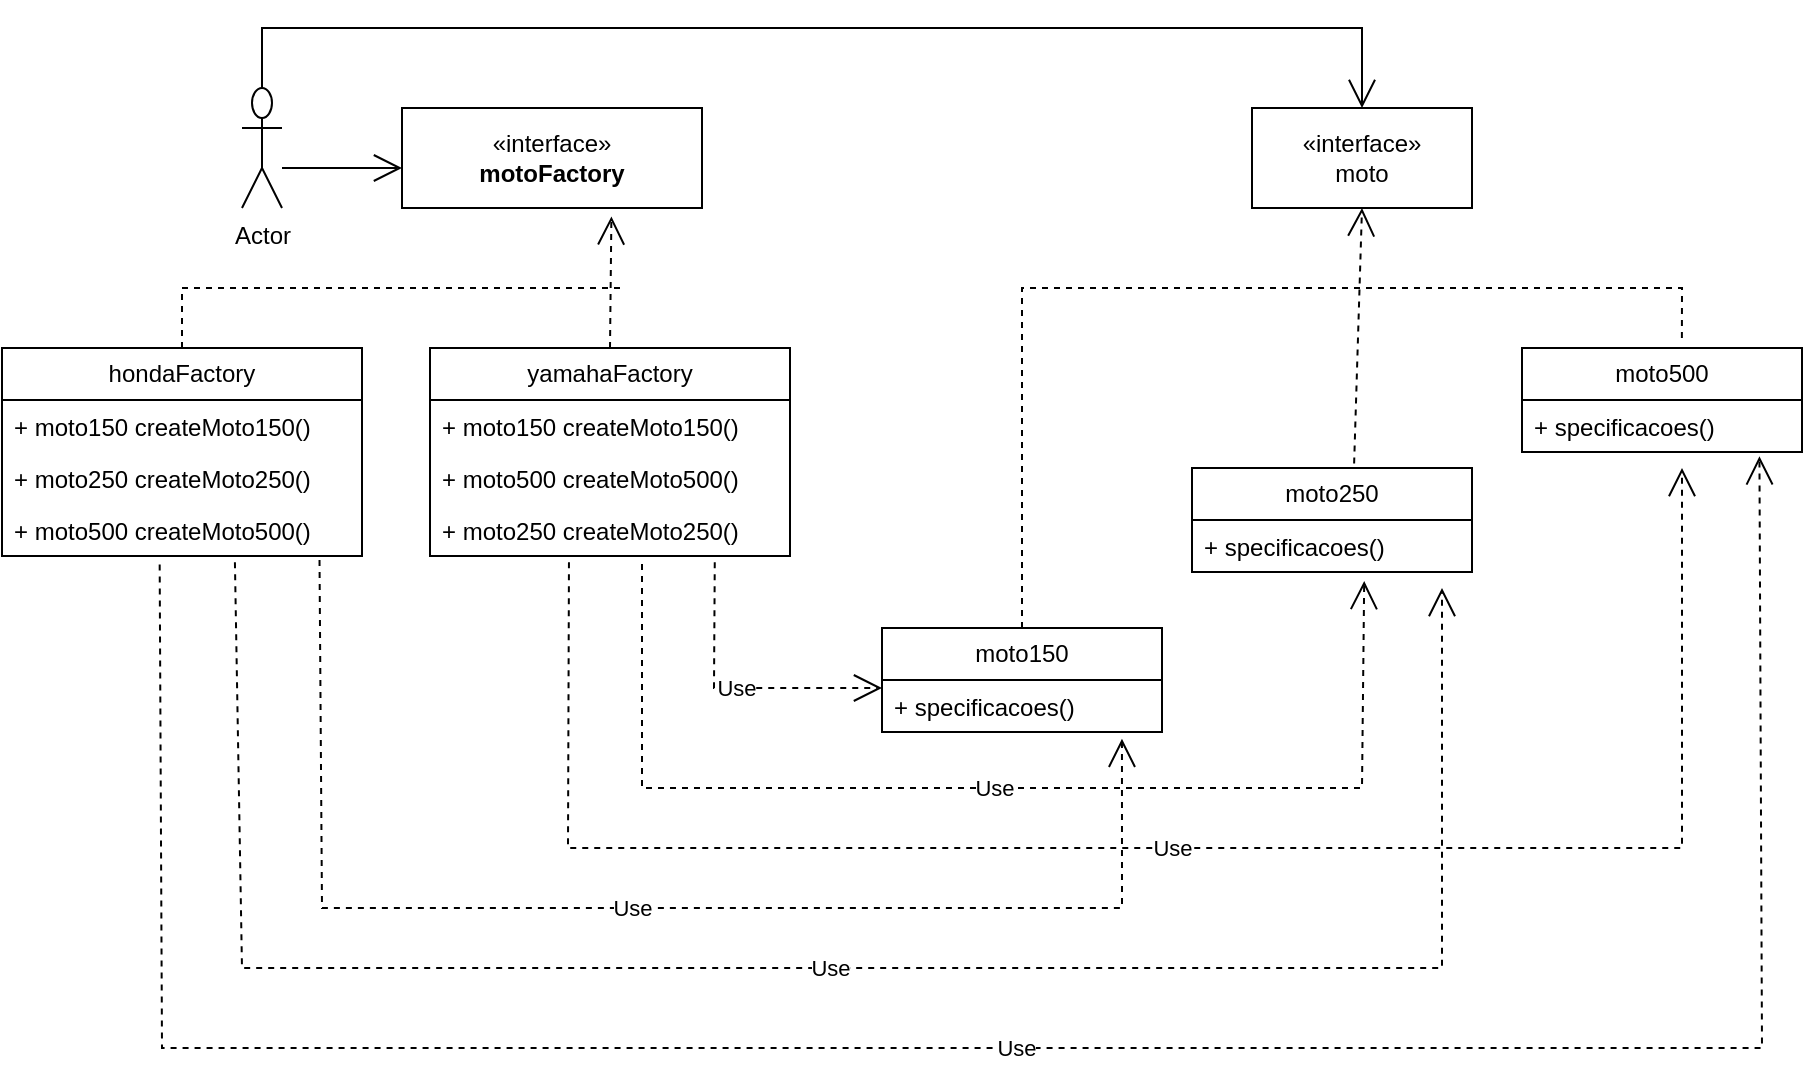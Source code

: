 <mxfile version="26.3.0">
  <diagram id="C5RBs43oDa-KdzZeNtuy" name="Page-1">
    <mxGraphModel dx="1853" dy="507" grid="1" gridSize="10" guides="1" tooltips="1" connect="1" arrows="1" fold="1" page="1" pageScale="1" pageWidth="827" pageHeight="1169" math="0" shadow="0">
      <root>
        <mxCell id="WIyWlLk6GJQsqaUBKTNV-0" />
        <mxCell id="WIyWlLk6GJQsqaUBKTNV-1" parent="WIyWlLk6GJQsqaUBKTNV-0" />
        <mxCell id="UdT3Eq24yxNsRVPchGhM-0" value="Actor" style="shape=umlActor;verticalLabelPosition=bottom;verticalAlign=top;html=1;" parent="WIyWlLk6GJQsqaUBKTNV-1" vertex="1">
          <mxGeometry x="40" y="250" width="20" height="60" as="geometry" />
        </mxCell>
        <mxCell id="UdT3Eq24yxNsRVPchGhM-1" value="«interface»&lt;br&gt;&lt;b&gt;motoFactory&lt;/b&gt;" style="html=1;whiteSpace=wrap;" parent="WIyWlLk6GJQsqaUBKTNV-1" vertex="1">
          <mxGeometry x="120" y="260" width="150" height="50" as="geometry" />
        </mxCell>
        <mxCell id="UdT3Eq24yxNsRVPchGhM-4" value="" style="endArrow=open;endFill=1;endSize=12;html=1;rounded=0;" parent="WIyWlLk6GJQsqaUBKTNV-1" edge="1">
          <mxGeometry width="160" relative="1" as="geometry">
            <mxPoint x="60" y="290" as="sourcePoint" />
            <mxPoint x="120" y="290" as="targetPoint" />
          </mxGeometry>
        </mxCell>
        <mxCell id="UdT3Eq24yxNsRVPchGhM-14" value="hondaFactory" style="swimlane;fontStyle=0;childLayout=stackLayout;horizontal=1;startSize=26;fillColor=none;horizontalStack=0;resizeParent=1;resizeParentMax=0;resizeLast=0;collapsible=1;marginBottom=0;whiteSpace=wrap;html=1;" parent="WIyWlLk6GJQsqaUBKTNV-1" vertex="1">
          <mxGeometry x="-80" y="380" width="180" height="104" as="geometry" />
        </mxCell>
        <mxCell id="UdT3Eq24yxNsRVPchGhM-15" value="+ moto150 createMoto150()" style="text;strokeColor=none;fillColor=none;align=left;verticalAlign=top;spacingLeft=4;spacingRight=4;overflow=hidden;rotatable=0;points=[[0,0.5],[1,0.5]];portConstraint=eastwest;whiteSpace=wrap;html=1;" parent="UdT3Eq24yxNsRVPchGhM-14" vertex="1">
          <mxGeometry y="26" width="180" height="26" as="geometry" />
        </mxCell>
        <mxCell id="UdT3Eq24yxNsRVPchGhM-16" value="+ moto250 createMoto250()" style="text;strokeColor=none;fillColor=none;align=left;verticalAlign=top;spacingLeft=4;spacingRight=4;overflow=hidden;rotatable=0;points=[[0,0.5],[1,0.5]];portConstraint=eastwest;whiteSpace=wrap;html=1;" parent="UdT3Eq24yxNsRVPchGhM-14" vertex="1">
          <mxGeometry y="52" width="180" height="26" as="geometry" />
        </mxCell>
        <mxCell id="UdT3Eq24yxNsRVPchGhM-17" value="+ moto500 createMoto500()" style="text;strokeColor=none;fillColor=none;align=left;verticalAlign=top;spacingLeft=4;spacingRight=4;overflow=hidden;rotatable=0;points=[[0,0.5],[1,0.5]];portConstraint=eastwest;whiteSpace=wrap;html=1;" parent="UdT3Eq24yxNsRVPchGhM-14" vertex="1">
          <mxGeometry y="78" width="180" height="26" as="geometry" />
        </mxCell>
        <mxCell id="UdT3Eq24yxNsRVPchGhM-18" value="yamahaFactory" style="swimlane;fontStyle=0;childLayout=stackLayout;horizontal=1;startSize=26;fillColor=none;horizontalStack=0;resizeParent=1;resizeParentMax=0;resizeLast=0;collapsible=1;marginBottom=0;whiteSpace=wrap;html=1;" parent="WIyWlLk6GJQsqaUBKTNV-1" vertex="1">
          <mxGeometry x="134" y="380" width="180" height="104" as="geometry" />
        </mxCell>
        <mxCell id="bhRrYitvtEcA9p7LAJBD-0" value="+ moto150 createMoto150()" style="text;strokeColor=none;fillColor=none;align=left;verticalAlign=top;spacingLeft=4;spacingRight=4;overflow=hidden;rotatable=0;points=[[0,0.5],[1,0.5]];portConstraint=eastwest;whiteSpace=wrap;html=1;" vertex="1" parent="UdT3Eq24yxNsRVPchGhM-18">
          <mxGeometry y="26" width="180" height="26" as="geometry" />
        </mxCell>
        <mxCell id="bhRrYitvtEcA9p7LAJBD-2" value="+ moto500 createMoto500()" style="text;strokeColor=none;fillColor=none;align=left;verticalAlign=top;spacingLeft=4;spacingRight=4;overflow=hidden;rotatable=0;points=[[0,0.5],[1,0.5]];portConstraint=eastwest;whiteSpace=wrap;html=1;" vertex="1" parent="UdT3Eq24yxNsRVPchGhM-18">
          <mxGeometry y="52" width="180" height="26" as="geometry" />
        </mxCell>
        <mxCell id="bhRrYitvtEcA9p7LAJBD-1" value="+ moto250 createMoto250()" style="text;strokeColor=none;fillColor=none;align=left;verticalAlign=top;spacingLeft=4;spacingRight=4;overflow=hidden;rotatable=0;points=[[0,0.5],[1,0.5]];portConstraint=eastwest;whiteSpace=wrap;html=1;" vertex="1" parent="UdT3Eq24yxNsRVPchGhM-18">
          <mxGeometry y="78" width="180" height="26" as="geometry" />
        </mxCell>
        <mxCell id="UdT3Eq24yxNsRVPchGhM-22" value="" style="endArrow=open;endFill=1;endSize=12;html=1;rounded=0;exitX=0.5;exitY=0;exitDx=0;exitDy=0;entryX=0.698;entryY=1.084;entryDx=0;entryDy=0;entryPerimeter=0;dashed=1;" parent="WIyWlLk6GJQsqaUBKTNV-1" source="UdT3Eq24yxNsRVPchGhM-18" target="UdT3Eq24yxNsRVPchGhM-1" edge="1">
          <mxGeometry width="160" relative="1" as="geometry">
            <mxPoint x="300" y="390" as="sourcePoint" />
            <mxPoint x="460" y="390" as="targetPoint" />
            <Array as="points" />
          </mxGeometry>
        </mxCell>
        <mxCell id="UdT3Eq24yxNsRVPchGhM-23" value="" style="endArrow=none;endFill=1;endSize=12;html=1;rounded=0;exitX=0.5;exitY=0;exitDx=0;exitDy=0;dashed=1;startFill=0;" parent="WIyWlLk6GJQsqaUBKTNV-1" source="UdT3Eq24yxNsRVPchGhM-14" edge="1">
          <mxGeometry width="160" relative="1" as="geometry">
            <mxPoint x="300" y="390" as="sourcePoint" />
            <mxPoint x="230" y="350" as="targetPoint" />
            <Array as="points">
              <mxPoint x="10" y="350" />
            </Array>
          </mxGeometry>
        </mxCell>
        <mxCell id="UdT3Eq24yxNsRVPchGhM-24" value="moto150" style="swimlane;fontStyle=0;childLayout=stackLayout;horizontal=1;startSize=26;fillColor=none;horizontalStack=0;resizeParent=1;resizeParentMax=0;resizeLast=0;collapsible=1;marginBottom=0;whiteSpace=wrap;html=1;" parent="WIyWlLk6GJQsqaUBKTNV-1" vertex="1">
          <mxGeometry x="360" y="520" width="140" height="52" as="geometry" />
        </mxCell>
        <mxCell id="UdT3Eq24yxNsRVPchGhM-25" value="+ specificacoes()" style="text;strokeColor=none;fillColor=none;align=left;verticalAlign=top;spacingLeft=4;spacingRight=4;overflow=hidden;rotatable=0;points=[[0,0.5],[1,0.5]];portConstraint=eastwest;whiteSpace=wrap;html=1;" parent="UdT3Eq24yxNsRVPchGhM-24" vertex="1">
          <mxGeometry y="26" width="140" height="26" as="geometry" />
        </mxCell>
        <mxCell id="UdT3Eq24yxNsRVPchGhM-28" value="«interface»&lt;br&gt;&lt;div&gt;moto&lt;/div&gt;" style="html=1;whiteSpace=wrap;" parent="WIyWlLk6GJQsqaUBKTNV-1" vertex="1">
          <mxGeometry x="545" y="260" width="110" height="50" as="geometry" />
        </mxCell>
        <mxCell id="UdT3Eq24yxNsRVPchGhM-29" value="" style="endArrow=open;endFill=1;endSize=12;html=1;rounded=0;exitX=0.5;exitY=0;exitDx=0;exitDy=0;entryX=0.5;entryY=0;entryDx=0;entryDy=0;exitPerimeter=0;" parent="WIyWlLk6GJQsqaUBKTNV-1" source="UdT3Eq24yxNsRVPchGhM-0" target="UdT3Eq24yxNsRVPchGhM-28" edge="1">
          <mxGeometry width="160" relative="1" as="geometry">
            <mxPoint x="-70" y="210" as="sourcePoint" />
            <mxPoint x="90" y="210" as="targetPoint" />
            <Array as="points">
              <mxPoint x="50" y="220" />
              <mxPoint x="600" y="220" />
            </Array>
          </mxGeometry>
        </mxCell>
        <mxCell id="UdT3Eq24yxNsRVPchGhM-30" value="moto250" style="swimlane;fontStyle=0;childLayout=stackLayout;horizontal=1;startSize=26;fillColor=none;horizontalStack=0;resizeParent=1;resizeParentMax=0;resizeLast=0;collapsible=1;marginBottom=0;whiteSpace=wrap;html=1;" parent="WIyWlLk6GJQsqaUBKTNV-1" vertex="1">
          <mxGeometry x="515" y="440" width="140" height="52" as="geometry" />
        </mxCell>
        <mxCell id="UdT3Eq24yxNsRVPchGhM-31" value="+ specificacoes()" style="text;strokeColor=none;fillColor=none;align=left;verticalAlign=top;spacingLeft=4;spacingRight=4;overflow=hidden;rotatable=0;points=[[0,0.5],[1,0.5]];portConstraint=eastwest;whiteSpace=wrap;html=1;" parent="UdT3Eq24yxNsRVPchGhM-30" vertex="1">
          <mxGeometry y="26" width="140" height="26" as="geometry" />
        </mxCell>
        <mxCell id="UdT3Eq24yxNsRVPchGhM-32" value="moto500" style="swimlane;fontStyle=0;childLayout=stackLayout;horizontal=1;startSize=26;fillColor=none;horizontalStack=0;resizeParent=1;resizeParentMax=0;resizeLast=0;collapsible=1;marginBottom=0;whiteSpace=wrap;html=1;" parent="WIyWlLk6GJQsqaUBKTNV-1" vertex="1">
          <mxGeometry x="680" y="380" width="140" height="52" as="geometry" />
        </mxCell>
        <mxCell id="UdT3Eq24yxNsRVPchGhM-33" value="+ specificacoes()" style="text;strokeColor=none;fillColor=none;align=left;verticalAlign=top;spacingLeft=4;spacingRight=4;overflow=hidden;rotatable=0;points=[[0,0.5],[1,0.5]];portConstraint=eastwest;whiteSpace=wrap;html=1;" parent="UdT3Eq24yxNsRVPchGhM-32" vertex="1">
          <mxGeometry y="26" width="140" height="26" as="geometry" />
        </mxCell>
        <mxCell id="UdT3Eq24yxNsRVPchGhM-34" value="" style="endArrow=none;endFill=1;endSize=12;html=1;rounded=0;exitX=0.5;exitY=0;exitDx=0;exitDy=0;startFill=0;dashed=1;entryX=0.571;entryY=-0.044;entryDx=0;entryDy=0;entryPerimeter=0;" parent="WIyWlLk6GJQsqaUBKTNV-1" source="UdT3Eq24yxNsRVPchGhM-24" target="UdT3Eq24yxNsRVPchGhM-32" edge="1">
          <mxGeometry width="160" relative="1" as="geometry">
            <mxPoint x="270" y="320" as="sourcePoint" />
            <mxPoint x="760" y="350" as="targetPoint" />
            <Array as="points">
              <mxPoint x="430" y="350" />
              <mxPoint x="760" y="350" />
            </Array>
          </mxGeometry>
        </mxCell>
        <mxCell id="UdT3Eq24yxNsRVPchGhM-35" value="" style="endArrow=open;endFill=1;endSize=12;html=1;rounded=0;exitX=0.579;exitY=-0.044;exitDx=0;exitDy=0;exitPerimeter=0;entryX=0.5;entryY=1;entryDx=0;entryDy=0;dashed=1;" parent="WIyWlLk6GJQsqaUBKTNV-1" source="UdT3Eq24yxNsRVPchGhM-30" target="UdT3Eq24yxNsRVPchGhM-28" edge="1">
          <mxGeometry width="160" relative="1" as="geometry">
            <mxPoint x="270" y="320" as="sourcePoint" />
            <mxPoint x="430" y="320" as="targetPoint" />
          </mxGeometry>
        </mxCell>
        <mxCell id="UdT3Eq24yxNsRVPchGhM-40" value="Use" style="endArrow=open;endSize=12;dashed=1;html=1;rounded=0;exitX=0.791;exitY=1.12;exitDx=0;exitDy=0;exitPerimeter=0;" parent="WIyWlLk6GJQsqaUBKTNV-1" edge="1">
          <mxGeometry width="160" relative="1" as="geometry">
            <mxPoint x="276.38" y="487.12" as="sourcePoint" />
            <mxPoint x="360" y="550" as="targetPoint" />
            <Array as="points">
              <mxPoint x="276" y="550" />
            </Array>
          </mxGeometry>
        </mxCell>
        <mxCell id="UdT3Eq24yxNsRVPchGhM-41" value="Use" style="endArrow=open;endSize=12;dashed=1;html=1;rounded=0;entryX=0.615;entryY=1.174;entryDx=0;entryDy=0;entryPerimeter=0;" parent="WIyWlLk6GJQsqaUBKTNV-1" target="UdT3Eq24yxNsRVPchGhM-31" edge="1">
          <mxGeometry width="160" relative="1" as="geometry">
            <mxPoint x="240" y="488" as="sourcePoint" />
            <mxPoint x="490" y="440" as="targetPoint" />
            <Array as="points">
              <mxPoint x="240" y="600" />
              <mxPoint x="600" y="600" />
            </Array>
          </mxGeometry>
        </mxCell>
        <mxCell id="UdT3Eq24yxNsRVPchGhM-42" value="Use" style="endArrow=open;endSize=12;dashed=1;html=1;rounded=0;exitX=0.386;exitY=1.12;exitDx=0;exitDy=0;exitPerimeter=0;" parent="WIyWlLk6GJQsqaUBKTNV-1" edge="1">
          <mxGeometry width="160" relative="1" as="geometry">
            <mxPoint x="203.48" y="487.12" as="sourcePoint" />
            <mxPoint x="760" y="440" as="targetPoint" />
            <Array as="points">
              <mxPoint x="203" y="630" />
              <mxPoint x="760" y="630" />
            </Array>
          </mxGeometry>
        </mxCell>
        <mxCell id="UdT3Eq24yxNsRVPchGhM-43" value="Use" style="endArrow=open;endSize=12;dashed=1;html=1;rounded=0;exitX=0.882;exitY=1.075;exitDx=0;exitDy=0;exitPerimeter=0;entryX=0.857;entryY=1.129;entryDx=0;entryDy=0;entryPerimeter=0;" parent="WIyWlLk6GJQsqaUBKTNV-1" source="UdT3Eq24yxNsRVPchGhM-17" target="UdT3Eq24yxNsRVPchGhM-25" edge="1">
          <mxGeometry width="160" relative="1" as="geometry">
            <mxPoint x="330" y="560" as="sourcePoint" />
            <mxPoint x="490" y="560" as="targetPoint" />
            <Array as="points">
              <mxPoint x="80" y="660" />
              <mxPoint x="480" y="660" />
            </Array>
          </mxGeometry>
        </mxCell>
        <mxCell id="UdT3Eq24yxNsRVPchGhM-44" value="Use" style="endArrow=open;endSize=12;dashed=1;html=1;rounded=0;exitX=0.647;exitY=1.12;exitDx=0;exitDy=0;exitPerimeter=0;" parent="WIyWlLk6GJQsqaUBKTNV-1" source="UdT3Eq24yxNsRVPchGhM-17" edge="1">
          <mxGeometry width="160" relative="1" as="geometry">
            <mxPoint x="330" y="560" as="sourcePoint" />
            <mxPoint x="640" y="500" as="targetPoint" />
            <Array as="points">
              <mxPoint x="40" y="690" />
              <mxPoint x="640" y="690" />
            </Array>
          </mxGeometry>
        </mxCell>
        <mxCell id="UdT3Eq24yxNsRVPchGhM-45" value="Use" style="endArrow=open;endSize=12;dashed=1;html=1;rounded=0;exitX=0.438;exitY=1.165;exitDx=0;exitDy=0;exitPerimeter=0;entryX=0.848;entryY=1.084;entryDx=0;entryDy=0;entryPerimeter=0;" parent="WIyWlLk6GJQsqaUBKTNV-1" source="UdT3Eq24yxNsRVPchGhM-17" target="UdT3Eq24yxNsRVPchGhM-33" edge="1">
          <mxGeometry width="160" relative="1" as="geometry">
            <mxPoint x="330" y="560" as="sourcePoint" />
            <mxPoint x="490" y="560" as="targetPoint" />
            <Array as="points">
              <mxPoint y="730" />
              <mxPoint x="800" y="730" />
            </Array>
          </mxGeometry>
        </mxCell>
      </root>
    </mxGraphModel>
  </diagram>
</mxfile>
